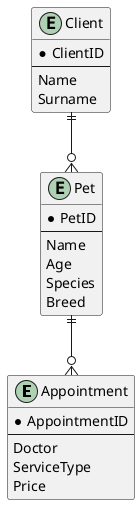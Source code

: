 @startuml v20
entity "Appointment" {
    * AppointmentID
    --
    Doctor
    ServiceType
    Price
}
entity "Client" {
    * ClientID
    --
    Name
    Surname
}
entity "Pet" {
    * PetID
    --
    Name
    Age
    Species
    Breed
}
Client ||--o{ Pet
Pet ||--o{ Appointment
@enduml